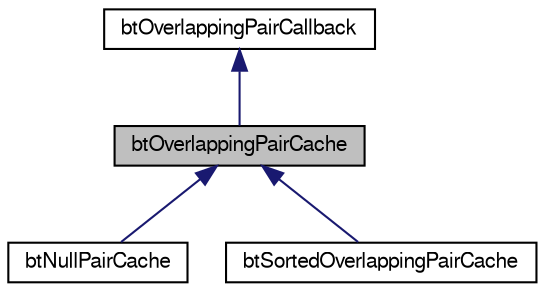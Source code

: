 digraph G
{
  bgcolor="transparent";
  edge [fontname="FreeSans",fontsize=10,labelfontname="FreeSans",labelfontsize=10];
  node [fontname="FreeSans",fontsize=10,shape=record];
  Node1 [label="btOverlappingPairCache",height=0.2,width=0.4,color="black", fillcolor="grey75", style="filled" fontcolor="black"];
  Node2 -> Node1 [dir=back,color="midnightblue",fontsize=10,style="solid"];
  Node2 [label="btOverlappingPairCallback",height=0.2,width=0.4,color="black",URL="$classbt_overlapping_pair_callback.html",tooltip="The btOverlappingPairCallback class is an additional optional broadphase user callback..."];
  Node1 -> Node3 [dir=back,color="midnightblue",fontsize=10,style="solid"];
  Node3 [label="btNullPairCache",height=0.2,width=0.4,color="black",URL="$classbt_null_pair_cache.html",tooltip="btNullPairCache skips add/removal of overlapping pairs. Userful for benchmarking..."];
  Node1 -> Node4 [dir=back,color="midnightblue",fontsize=10,style="solid"];
  Node4 [label="btSortedOverlappingPairCache",height=0.2,width=0.4,color="black",URL="$classbt_sorted_overlapping_pair_cache.html"];
}

